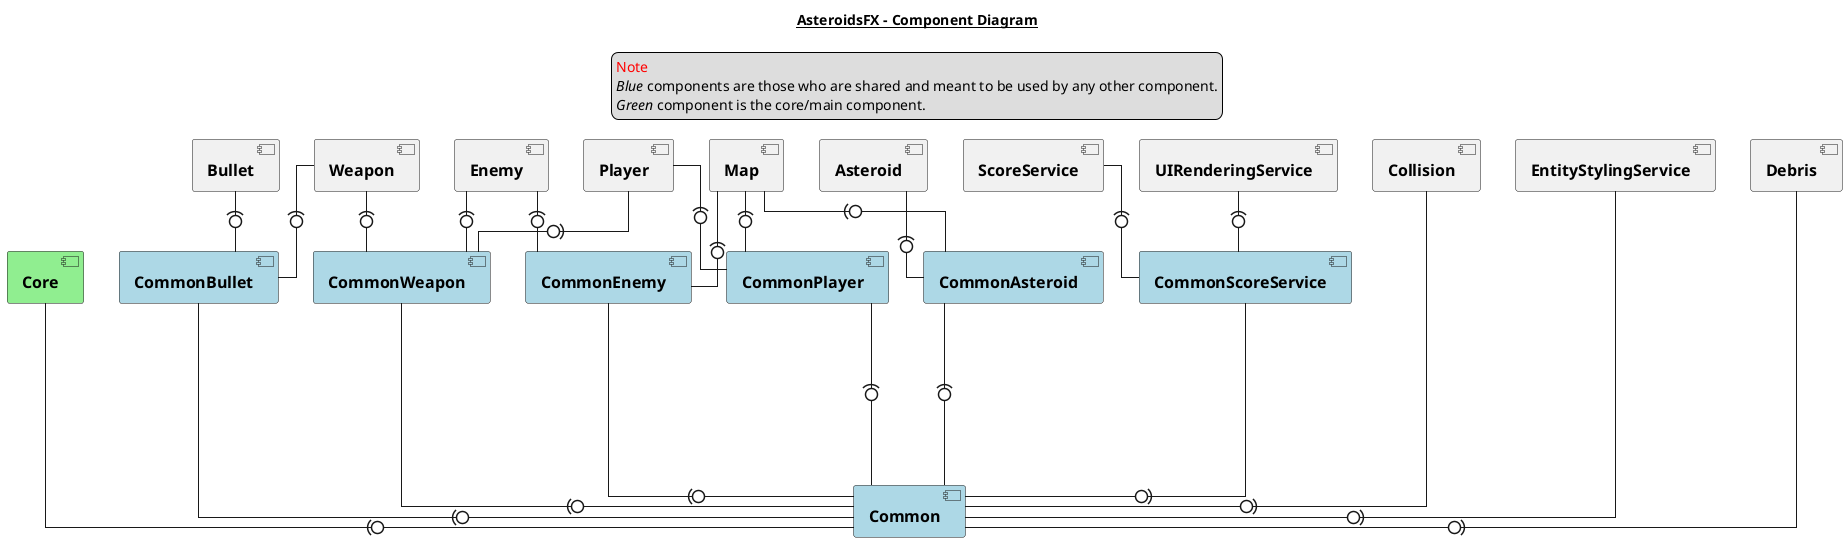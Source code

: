 @startuml
title
<u>AsteroidsFX - Component Diagram</u>
end title

legend top
<font color=red >Note</font>
<i>Blue</i> components are those who are shared and meant to be used by any other component.
<i>Green</i> component is the core/main component.
end legend

skinparam linetype ortho
skinparam component {
    FontName Arial
    FontSize 16
    FontStyle Bold
}


together {
    component [Asteroid]
    component [Bullet]
    component [Debris]
    component [Collision]
    component [Enemy]
    component [Weapon]
    component [Map]
    component [ScoreService]
    component [Player]
    component [UIRenderingService]
    component [EntityStylingService]
}

together {
    component [CommonWeapon] #Lightblue
    component [Common] #Lightblue
    component [CommonAsteroid] #Lightblue
    component [CommonBullet] #Lightblue
    component [CommonEnemy] #Lightblue
    component [CommonScoreService] #Lightblue
    component [CommonPlayer] #Lightblue
}

component [Core] #Lightgreen

'Asteroid'
[Asteroid] -(0- [CommonAsteroid]

'Bullet'
[Bullet] -(0- [CommonBullet]

'Collision'
[Collision] -(0-- [Common]

'CommonAsteroid'
[CommonAsteroid] --(0-- [Common]

'CommonBullet'
[CommonBullet] --(0-- [Common]

'CommonEnemy'
[CommonEnemy] --(0-- [Common]


'CommonPlayer'
[CommonPlayer] --(0-- [Common]

'CommonScoreService'
[CommonScoreService] --(0-- [Common]

'CommonWeapon'
[CommonWeapon] --(0-- [Common]

'Core'
[Core] --(0-- [Common]

'Debris'
[Debris] -(0-- [Common]

'Enemy'
[Enemy] -(0- [CommonEnemy]
[Enemy] -(0- [CommonWeapon]


'Map'
[Map] -(0- [CommonAsteroid]
[Map] -(0- [CommonPlayer]
[Map] -(0- [CommonEnemy]

'Player'
[Player] -(0- [CommonWeapon]
[Player] -(0- [CommonPlayer]


'ScoreService'
[ScoreService] -(0- [CommonScoreService]

'UIRenderingService'
[UIRenderingService] -(0- [CommonScoreService]

'EntityStylingService'
[EntityStylingService] -(0- [Common]

'Weapon'
[Weapon] -(0- [CommonWeapon]
[Weapon] -(0- [CommonBullet]

@enduml